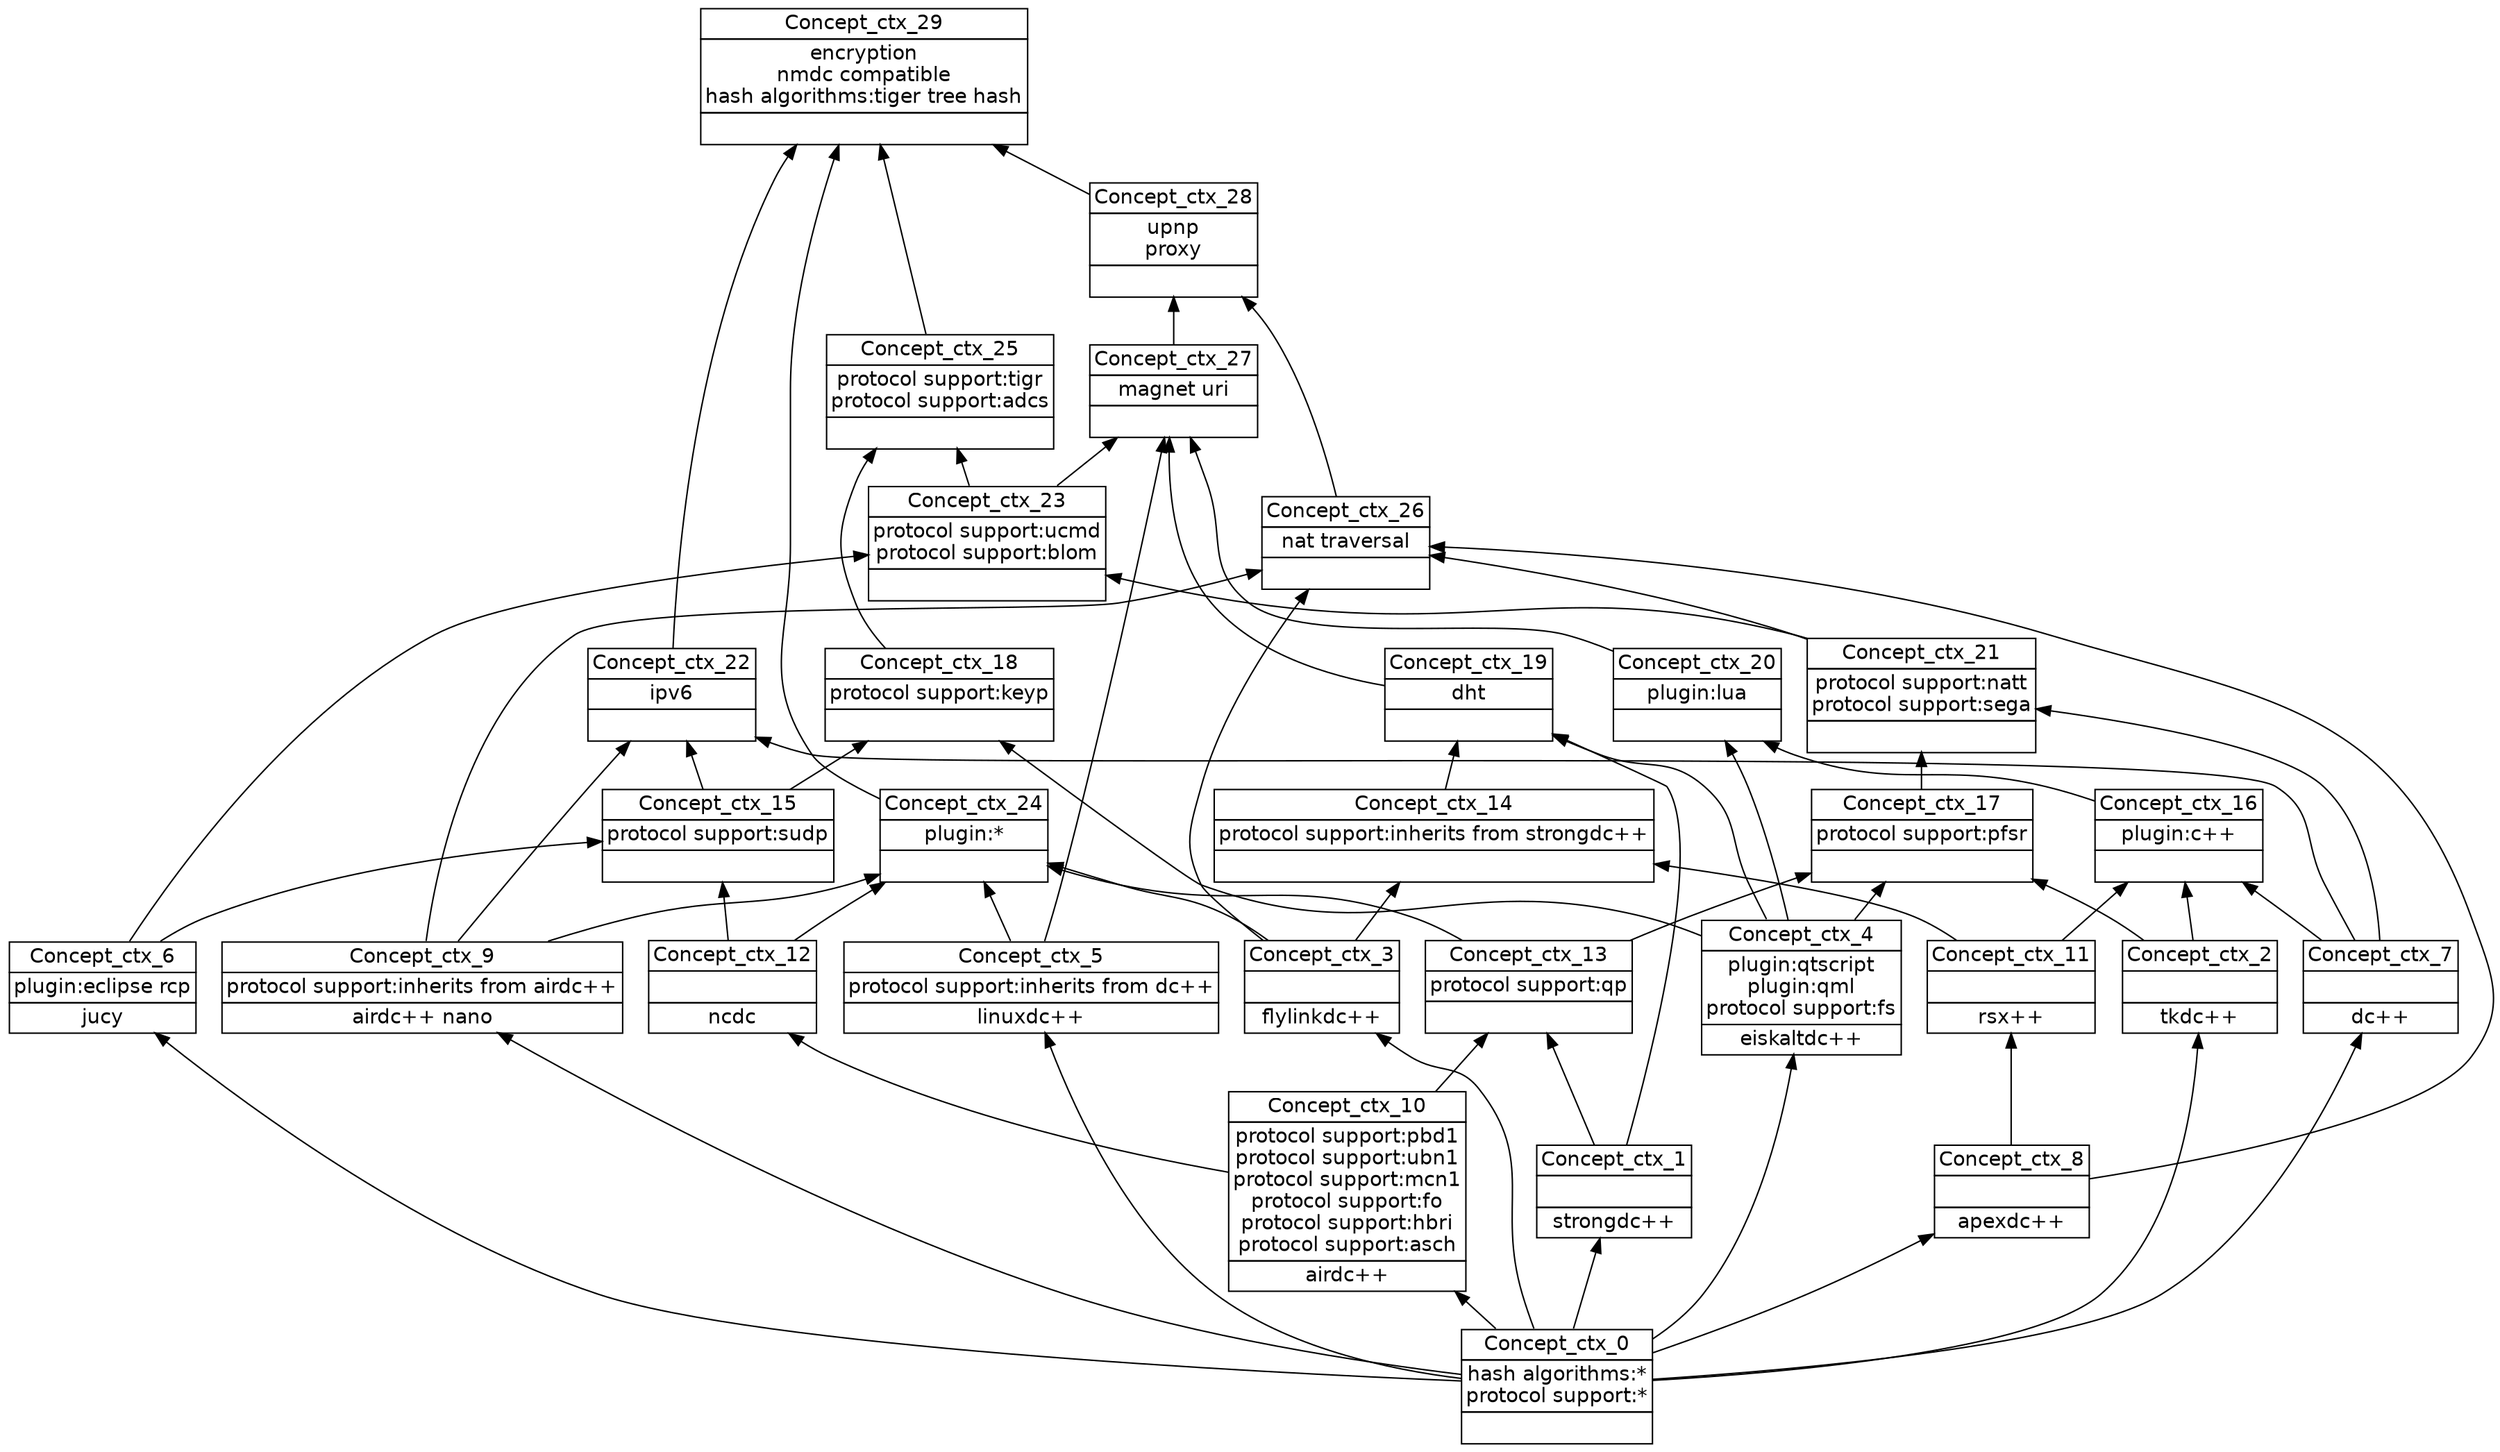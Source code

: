 digraph G { 
	rankdir=BT;
	margin=0;
	node [margin="0.03,0.03",fontname="DejaVu Sans"];
	ranksep=0.3;
	nodesep=0.2;
//graph[label="name:ctx,concept number:30,object number:12,attribute number:37"
68 [shape=none,label=<<table border="0" cellborder="1" cellspacing="0" port="p"><tr><td>Concept_ctx_0</td></tr><tr><td>hash algorithms:*<br/>protocol support:*<br/></td></tr><tr><td><br/></td></tr></table>>];
53 [shape=none,label=<<table border="0" cellborder="1" cellspacing="0" port="p"><tr><td>Concept_ctx_10</td></tr><tr><td>protocol support:pbd1<br/>protocol support:ubn1<br/>protocol support:mcn1<br/>protocol support:fo<br/>protocol support:hbri<br/>protocol support:asch<br/></td></tr><tr><td>airdc++<br/></td></tr></table>>];
59 [shape=none,label=<<table border="0" cellborder="1" cellspacing="0" port="p"><tr><td>Concept_ctx_7</td></tr><tr><td><br/></td></tr><tr><td>dc++<br/></td></tr></table>>];
60 [shape=none,label=<<table border="0" cellborder="1" cellspacing="0" port="p"><tr><td>Concept_ctx_8</td></tr><tr><td><br/></td></tr><tr><td>apexdc++<br/></td></tr></table>>];
66 [shape=none,label=<<table border="0" cellborder="1" cellspacing="0" port="p"><tr><td>Concept_ctx_6</td></tr><tr><td>plugin:eclipse rcp<br/></td></tr><tr><td>jucy<br/></td></tr></table>>];
67 [shape=none,label=<<table border="0" cellborder="1" cellspacing="0" port="p"><tr><td>Concept_ctx_4</td></tr><tr><td>plugin:qtscript<br/>plugin:qml<br/>protocol support:fs<br/></td></tr><tr><td>eiskaltdc++<br/></td></tr></table>>];
69 [shape=none,label=<<table border="0" cellborder="1" cellspacing="0" port="p"><tr><td>Concept_ctx_1</td></tr><tr><td><br/></td></tr><tr><td>strongdc++<br/></td></tr></table>>];
75 [shape=none,label=<<table border="0" cellborder="1" cellspacing="0" port="p"><tr><td>Concept_ctx_2</td></tr><tr><td><br/></td></tr><tr><td>tkdc++<br/></td></tr></table>>];
80 [shape=none,label=<<table border="0" cellborder="1" cellspacing="0" port="p"><tr><td>Concept_ctx_9</td></tr><tr><td>protocol support:inherits from airdc++<br/></td></tr><tr><td>airdc++ nano<br/></td></tr></table>>];
81 [shape=none,label=<<table border="0" cellborder="1" cellspacing="0" port="p"><tr><td>Concept_ctx_3</td></tr><tr><td><br/></td></tr><tr><td>flylinkdc++<br/></td></tr></table>>];
83 [shape=none,label=<<table border="0" cellborder="1" cellspacing="0" port="p"><tr><td>Concept_ctx_5</td></tr><tr><td>protocol support:inherits from dc++<br/></td></tr><tr><td>linuxdc++<br/></td></tr></table>>];
61 [shape=none,label=<<table border="0" cellborder="1" cellspacing="0" port="p"><tr><td>Concept_ctx_11</td></tr><tr><td><br/></td></tr><tr><td>rsx++<br/></td></tr></table>>];
70 [shape=none,label=<<table border="0" cellborder="1" cellspacing="0" port="p"><tr><td>Concept_ctx_12</td></tr><tr><td><br/></td></tr><tr><td>ncdc<br/></td></tr></table>>];
79 [shape=none,label=<<table border="0" cellborder="1" cellspacing="0" port="p"><tr><td>Concept_ctx_13</td></tr><tr><td>protocol support:qp<br/></td></tr><tr><td><br/></td></tr></table>>];
78 [shape=none,label=<<table border="0" cellborder="1" cellspacing="0" port="p"><tr><td>Concept_ctx_15</td></tr><tr><td>protocol support:sudp<br/></td></tr><tr><td><br/></td></tr></table>>];
82 [shape=none,label=<<table border="0" cellborder="1" cellspacing="0" port="p"><tr><td>Concept_ctx_14</td></tr><tr><td>protocol support:inherits from strongdc++<br/></td></tr><tr><td><br/></td></tr></table>>];
63 [shape=none,label=<<table border="0" cellborder="1" cellspacing="0" port="p"><tr><td>Concept_ctx_16</td></tr><tr><td>plugin:c++<br/></td></tr><tr><td><br/></td></tr></table>>];
76 [shape=none,label=<<table border="0" cellborder="1" cellspacing="0" port="p"><tr><td>Concept_ctx_17</td></tr><tr><td>protocol support:pfsr<br/></td></tr><tr><td><br/></td></tr></table>>];
77 [shape=none,label=<<table border="0" cellborder="1" cellspacing="0" port="p"><tr><td>Concept_ctx_18</td></tr><tr><td>protocol support:keyp<br/></td></tr><tr><td><br/></td></tr></table>>];
48 [shape=none,label=<<table border="0" cellborder="1" cellspacing="0" port="p"><tr><td>Concept_ctx_19</td></tr><tr><td>dht<br/></td></tr><tr><td><br/></td></tr></table>>];
52 [shape=none,label=<<table border="0" cellborder="1" cellspacing="0" port="p"><tr><td>Concept_ctx_22</td></tr><tr><td>ipv6<br/></td></tr><tr><td><br/></td></tr></table>>];
65 [shape=none,label=<<table border="0" cellborder="1" cellspacing="0" port="p"><tr><td>Concept_ctx_20</td></tr><tr><td>plugin:lua<br/></td></tr><tr><td><br/></td></tr></table>>];
74 [shape=none,label=<<table border="0" cellborder="1" cellspacing="0" port="p"><tr><td>Concept_ctx_21</td></tr><tr><td>protocol support:natt<br/>protocol support:sega<br/></td></tr><tr><td><br/></td></tr></table>>];
58 [shape=none,label=<<table border="0" cellborder="1" cellspacing="0" port="p"><tr><td>Concept_ctx_24</td></tr><tr><td>plugin:*<br/></td></tr><tr><td><br/></td></tr></table>>];
73 [shape=none,label=<<table border="0" cellborder="1" cellspacing="0" port="p"><tr><td>Concept_ctx_23</td></tr><tr><td>protocol support:ucmd<br/>protocol support:blom<br/></td></tr><tr><td><br/></td></tr></table>>];
72 [shape=none,label=<<table border="0" cellborder="1" cellspacing="0" port="p"><tr><td>Concept_ctx_25</td></tr><tr><td>protocol support:tigr<br/>protocol support:adcs<br/></td></tr><tr><td><br/></td></tr></table>>];
46 [shape=none,label=<<table border="0" cellborder="1" cellspacing="0" port="p"><tr><td>Concept_ctx_26</td></tr><tr><td>nat traversal<br/></td></tr><tr><td><br/></td></tr></table>>];
43 [shape=none,label=<<table border="0" cellborder="1" cellspacing="0" port="p"><tr><td>Concept_ctx_27</td></tr><tr><td>magnet uri<br/></td></tr><tr><td><br/></td></tr></table>>];
44 [shape=none,label=<<table border="0" cellborder="1" cellspacing="0" port="p"><tr><td>Concept_ctx_28</td></tr><tr><td>upnp<br/>proxy<br/></td></tr><tr><td><br/></td></tr></table>>];
42 [shape=none,label=<<table border="0" cellborder="1" cellspacing="0" port="p"><tr><td>Concept_ctx_29</td></tr><tr><td>encryption<br/>nmdc compatible<br/>hash algorithms:tiger tree hash<br/></td></tr><tr><td><br/></td></tr></table>>];
	68:p -> 53:p
	68:p -> 59:p
	68:p -> 60:p
	68:p -> 66:p
	68:p -> 67:p
	68:p -> 69:p
	68:p -> 75:p
	68:p -> 80:p
	68:p -> 81:p
	68:p -> 83:p
	60:p -> 61:p
	53:p -> 70:p
	53:p -> 79:p
	69:p -> 79:p
	66:p -> 78:p
	70:p -> 78:p
	81:p -> 82:p
	61:p -> 82:p
	61:p -> 63:p
	59:p -> 63:p
	75:p -> 63:p
	67:p -> 76:p
	75:p -> 76:p
	79:p -> 76:p
	67:p -> 77:p
	78:p -> 77:p
	82:p -> 48:p
	67:p -> 48:p
	69:p -> 48:p
	80:p -> 52:p
	59:p -> 52:p
	78:p -> 52:p
	63:p -> 65:p
	67:p -> 65:p
	76:p -> 74:p
	59:p -> 74:p
	83:p -> 58:p
	80:p -> 58:p
	81:p -> 58:p
	70:p -> 58:p
	79:p -> 58:p
	74:p -> 73:p
	66:p -> 73:p
	73:p -> 72:p
	77:p -> 72:p
	74:p -> 46:p
	80:p -> 46:p
	81:p -> 46:p
	60:p -> 46:p
	83:p -> 43:p
	48:p -> 43:p
	65:p -> 43:p
	73:p -> 43:p
	43:p -> 44:p
	46:p -> 44:p
	72:p -> 42:p
	58:p -> 42:p
	52:p -> 42:p
	44:p -> 42:p
}